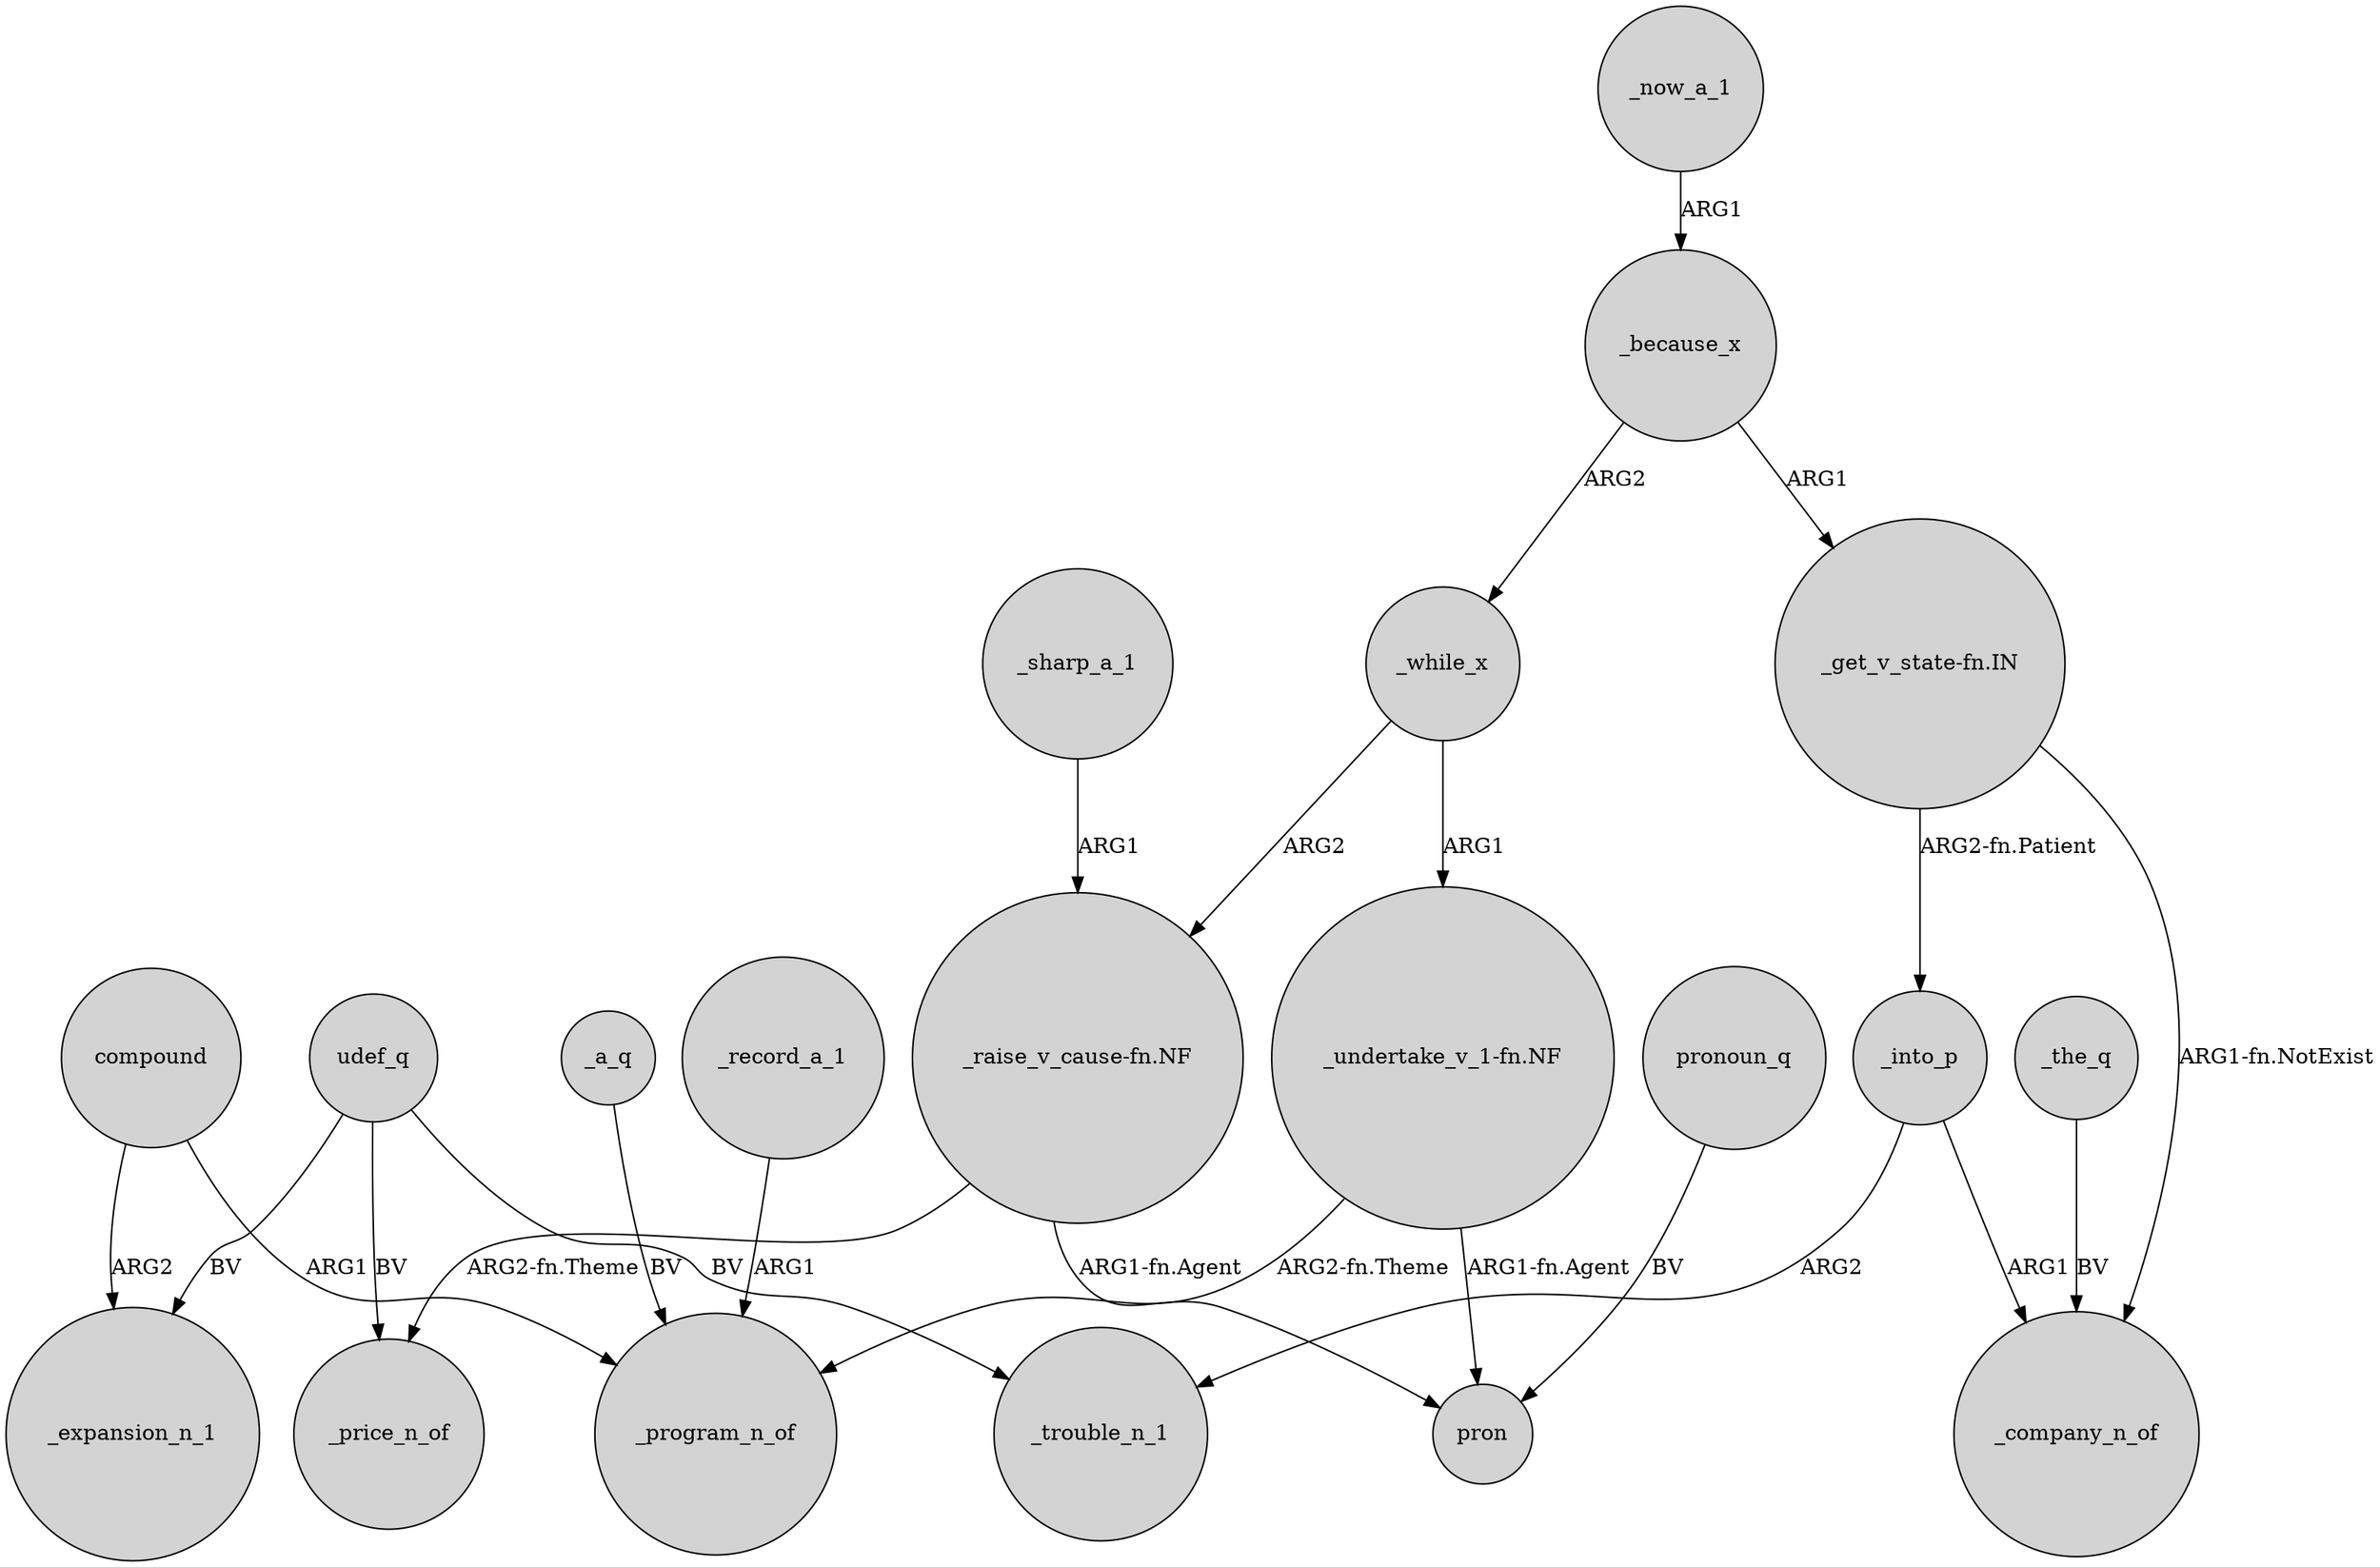 digraph {
	node [shape=circle style=filled]
	_now_a_1 -> _because_x [label=ARG1]
	udef_q -> _price_n_of [label=BV]
	_while_x -> "_raise_v_cause-fn.NF" [label=ARG2]
	_while_x -> "_undertake_v_1-fn.NF" [label=ARG1]
	"_get_v_state-fn.IN" -> _into_p [label="ARG2-fn.Patient"]
	_because_x -> "_get_v_state-fn.IN" [label=ARG1]
	"_undertake_v_1-fn.NF" -> pron [label="ARG1-fn.Agent"]
	compound -> _expansion_n_1 [label=ARG2]
	_the_q -> _company_n_of [label=BV]
	udef_q -> _trouble_n_1 [label=BV]
	"_undertake_v_1-fn.NF" -> _program_n_of [label="ARG2-fn.Theme"]
	_because_x -> _while_x [label=ARG2]
	pronoun_q -> pron [label=BV]
	_into_p -> _trouble_n_1 [label=ARG2]
	"_raise_v_cause-fn.NF" -> _price_n_of [label="ARG2-fn.Theme"]
	_a_q -> _program_n_of [label=BV]
	_sharp_a_1 -> "_raise_v_cause-fn.NF" [label=ARG1]
	udef_q -> _expansion_n_1 [label=BV]
	"_raise_v_cause-fn.NF" -> pron [label="ARG1-fn.Agent"]
	_record_a_1 -> _program_n_of [label=ARG1]
	"_get_v_state-fn.IN" -> _company_n_of [label="ARG1-fn.NotExist"]
	compound -> _program_n_of [label=ARG1]
	_into_p -> _company_n_of [label=ARG1]
}
